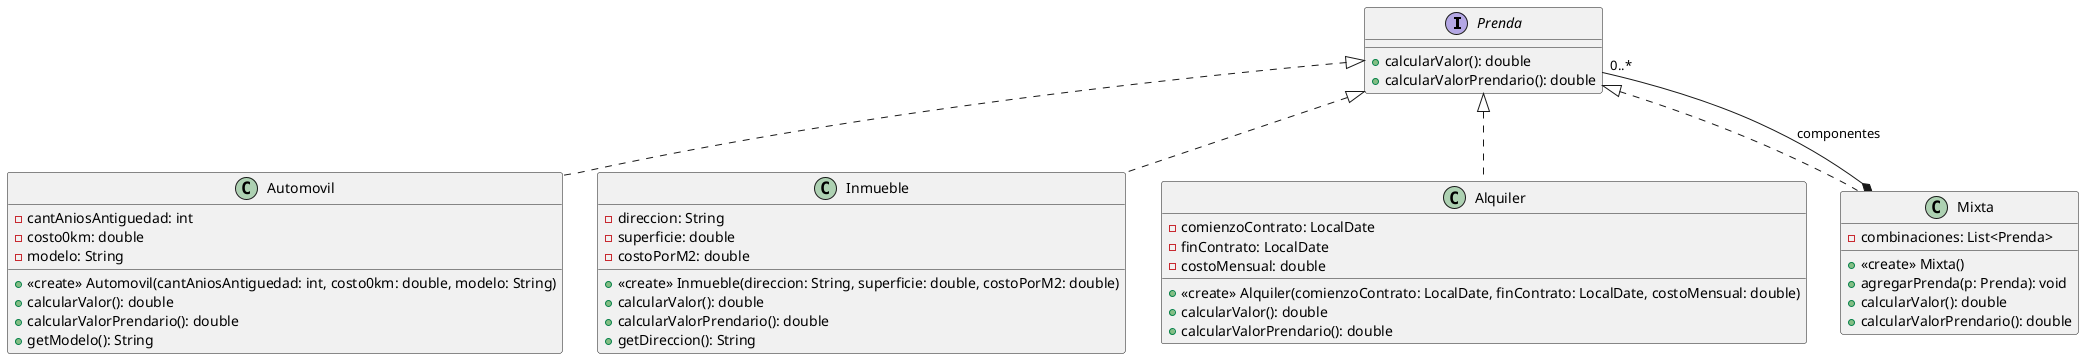 @startuml
interface Prenda {
  + calcularValor(): double
  + calcularValorPrendario(): double
}

class Automovil {
  - cantAniosAntiguedad: int
  - costo0km: double
  - modelo: String
  + <<create>> Automovil(cantAniosAntiguedad: int, costo0km: double, modelo: String)
  + calcularValor(): double
  + calcularValorPrendario(): double
  + getModelo(): String
}

class Inmueble{
  - direccion: String
  - superficie: double
  - costoPorM2: double
  + <<create>> Inmueble(direccion: String, superficie: double, costoPorM2: double)
  + calcularValor(): double
  + calcularValorPrendario(): double
  + getDireccion(): String
}

class Alquiler{
  - comienzoContrato: LocalDate
  - finContrato: LocalDate
  - costoMensual: double
  + <<create>> Alquiler(comienzoContrato: LocalDate, finContrato: LocalDate, costoMensual: double)
  + calcularValor(): double
  + calcularValorPrendario(): double
}

class Mixta {
  - combinaciones: List<Prenda>
  + <<create>> Mixta()
  + agregarPrenda(p: Prenda): void
  + calcularValor(): double
  + calcularValorPrendario(): double
}


Prenda <|.. Automovil
Prenda <|.. Inmueble
Prenda <|.. Alquiler
Prenda <|.. Mixta
Mixta *-- "0..*" Prenda : componentes
@enduml
